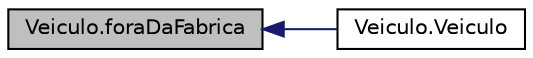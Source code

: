 digraph "Veiculo.foraDaFabrica"
{
  edge [fontname="Helvetica",fontsize="10",labelfontname="Helvetica",labelfontsize="10"];
  node [fontname="Helvetica",fontsize="10",shape=record];
  rankdir="LR";
  Node9 [label="Veiculo.foraDaFabrica",height=0.2,width=0.4,color="black", fillcolor="grey75", style="filled", fontcolor="black"];
  Node9 -> Node10 [dir="back",color="midnightblue",fontsize="10",style="solid",fontname="Helvetica"];
  Node10 [label="Veiculo.Veiculo",height=0.2,width=0.4,color="black", fillcolor="white", style="filled",URL="$class_veiculo.html#a6e43a5035741a90e4ef9d07b7fce6c87",tooltip="construtor padrão "];
}
